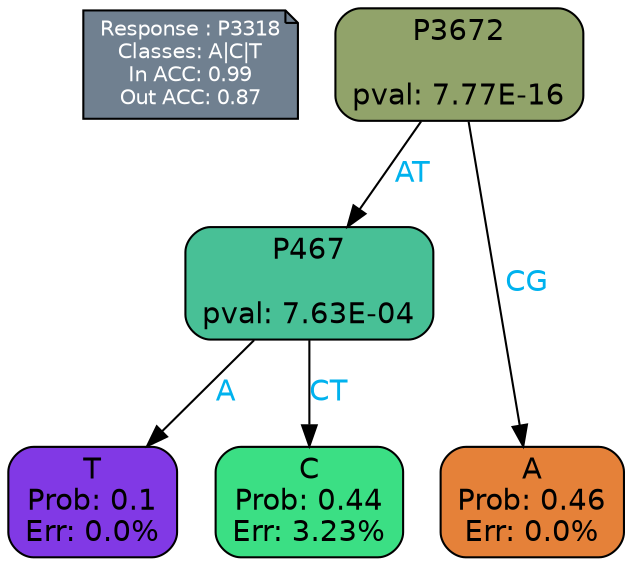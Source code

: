 digraph Tree {
node [shape=box, style="filled, rounded", color="black", fontname=helvetica] ;
graph [ranksep=equally, splines=polylines, bgcolor=transparent, dpi=600] ;
edge [fontname=helvetica] ;
LEGEND [label="Response : P3318
Classes: A|C|T
In ACC: 0.99
Out ACC: 0.87
",shape=note,align=left,style=filled,fillcolor="slategray",fontcolor="white",fontsize=10];1 [label="P3672

pval: 7.77E-16", fillcolor="#91a36a"] ;
2 [label="P467

pval: 7.63E-04", fillcolor="#48c096"] ;
3 [label="T
Prob: 0.1
Err: 0.0%", fillcolor="#8139e5"] ;
4 [label="C
Prob: 0.44
Err: 3.23%", fillcolor="#3bdf84"] ;
5 [label="A
Prob: 0.46
Err: 0.0%", fillcolor="#e58139"] ;
1 -> 2 [label="AT",fontcolor=deepskyblue2] ;
1 -> 5 [label="CG",fontcolor=deepskyblue2] ;
2 -> 3 [label="A",fontcolor=deepskyblue2] ;
2 -> 4 [label="CT",fontcolor=deepskyblue2] ;
{rank = same; 3;4;5;}{rank = same; LEGEND;1;}}